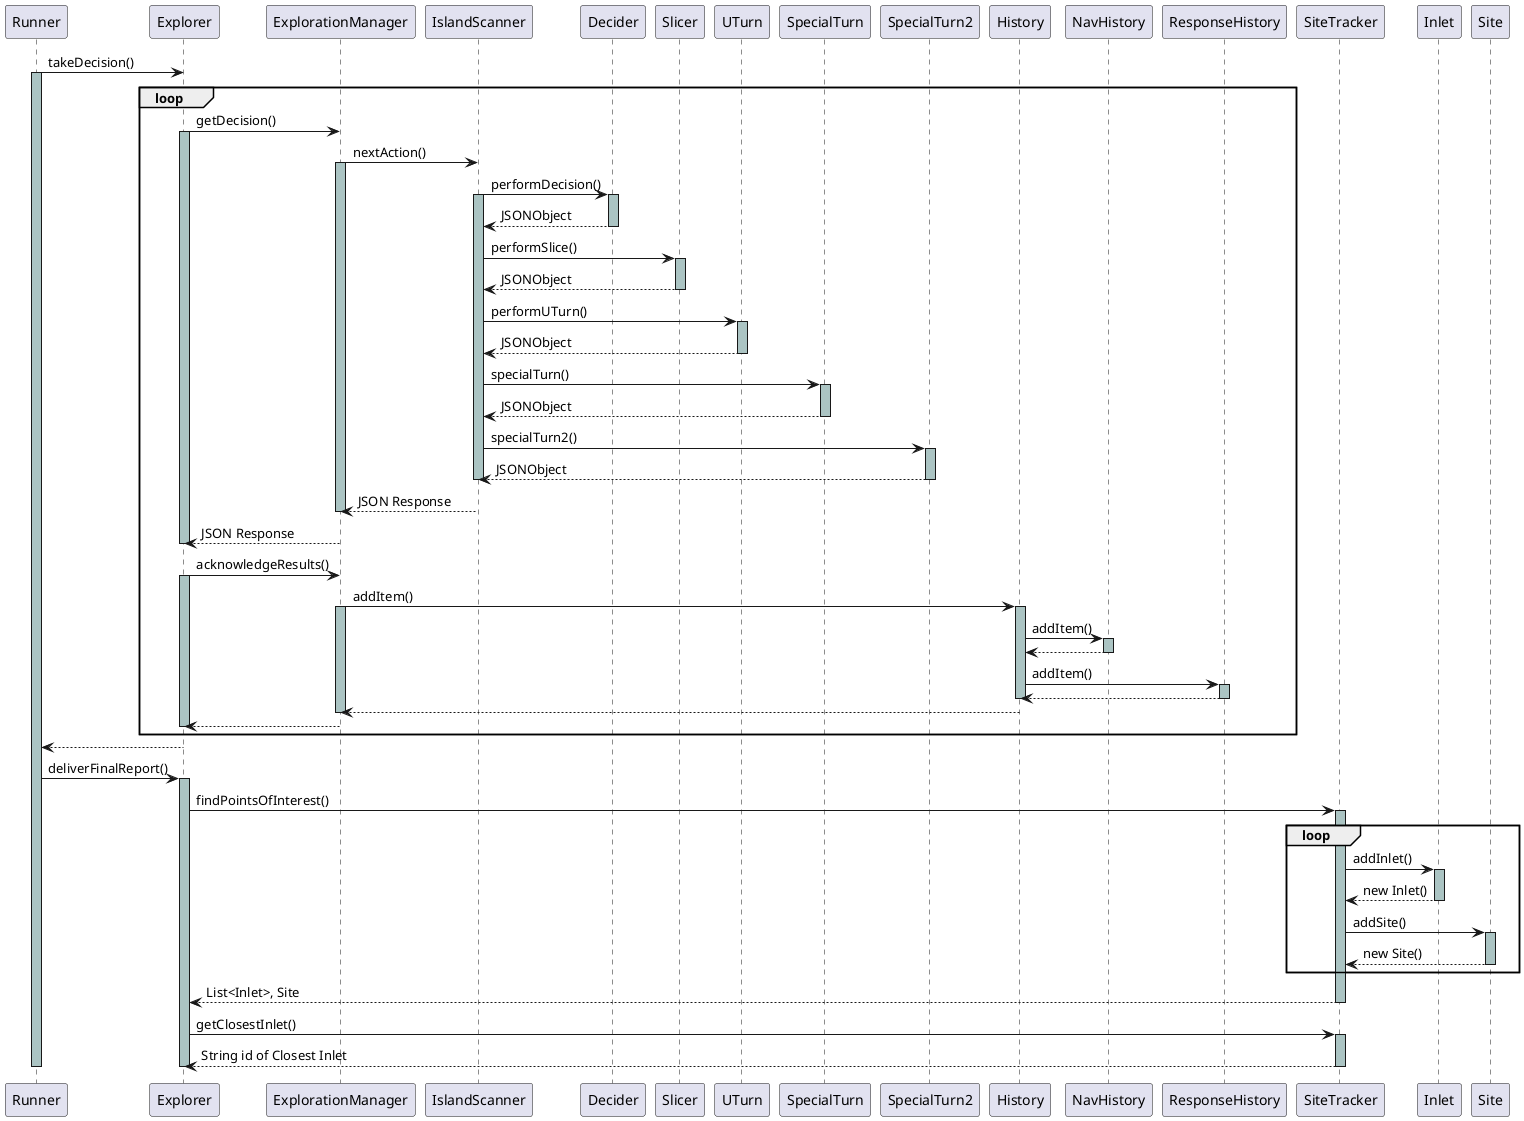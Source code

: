 @startuml
Runner -> Explorer: takeDecision()
activate Runner #abc4c3
loop
Explorer -> ExplorationManager: getDecision()
activate Explorer #abc4c3
ExplorationManager -> IslandScanner: nextAction()
activate ExplorationManager #abc4c3 
IslandScanner -> Decider: performDecision()
activate IslandScanner #abc4c3
activate Decider #abc4c3
IslandScanner <-- Decider: JSONObject
deactivate Decider
IslandScanner -> Slicer: performSlice()
activate Slicer #abc4c3
IslandScanner <-- Slicer: JSONObject
deactivate Slicer
IslandScanner -> UTurn: performUTurn()
activate UTurn #abc4c3
IslandScanner <-- UTurn: JSONObject
deactivate UTurn
IslandScanner -> SpecialTurn: specialTurn()
activate SpecialTurn #abc4c3
IslandScanner <-- SpecialTurn: JSONObject
deactivate SpecialTurn
IslandScanner -> SpecialTurn2: specialTurn2()
activate SpecialTurn2 #abc4c3
IslandScanner <-- SpecialTurn2: JSONObject
deactivate SpecialTurn2
deactivate IslandScanner
ExplorationManager <-- IslandScanner: JSON Response
deactivate ExplorationManager
Explorer <-- ExplorationManager: JSON Response
deactivate Explorer
Explorer -> ExplorationManager: acknowledgeResults()
activate Explorer #abc4c3
ExplorationManager -> History: addItem()
activate ExplorationManager #abc4c3
activate History #abc4c3
History -> NavHistory: addItem()
activate NavHistory #abc4c3
History <-- NavHistory
deactivate NavHistory
History -> ResponseHistory: addItem()
activate ResponseHistory #abc4c3
History <-- ResponseHistory
deactivate ResponseHistory
deactivate History
ExplorationManager <-- History
deactivate ExplorationManager
Explorer <-- ExplorationManager
deactivate Explorer
end
Runner <-- Explorer

Runner -> Explorer: deliverFinalReport()
activate Explorer #abc4c3
Explorer -> SiteTracker: findPointsOfInterest()
activate SiteTracker #abc4c3
loop
SiteTracker -> Inlet: addInlet()
activate Inlet #abc4c3
SiteTracker <-- Inlet: new Inlet()
deactivate Inlet
SiteTracker -> Site: addSite()
activate Site #abc4c3
SiteTracker <-- Site: new Site()
deactivate Site
end
Explorer <-- SiteTracker: List<Inlet>, Site
deactivate SiteTracker

Explorer -> SiteTracker: getClosestInlet()
activate SiteTracker #abc4c3
Explorer <-- SiteTracker: String id of Closest Inlet
deactivate SiteTracker
deactivate Explorer
deactivate Runner
@enduml
